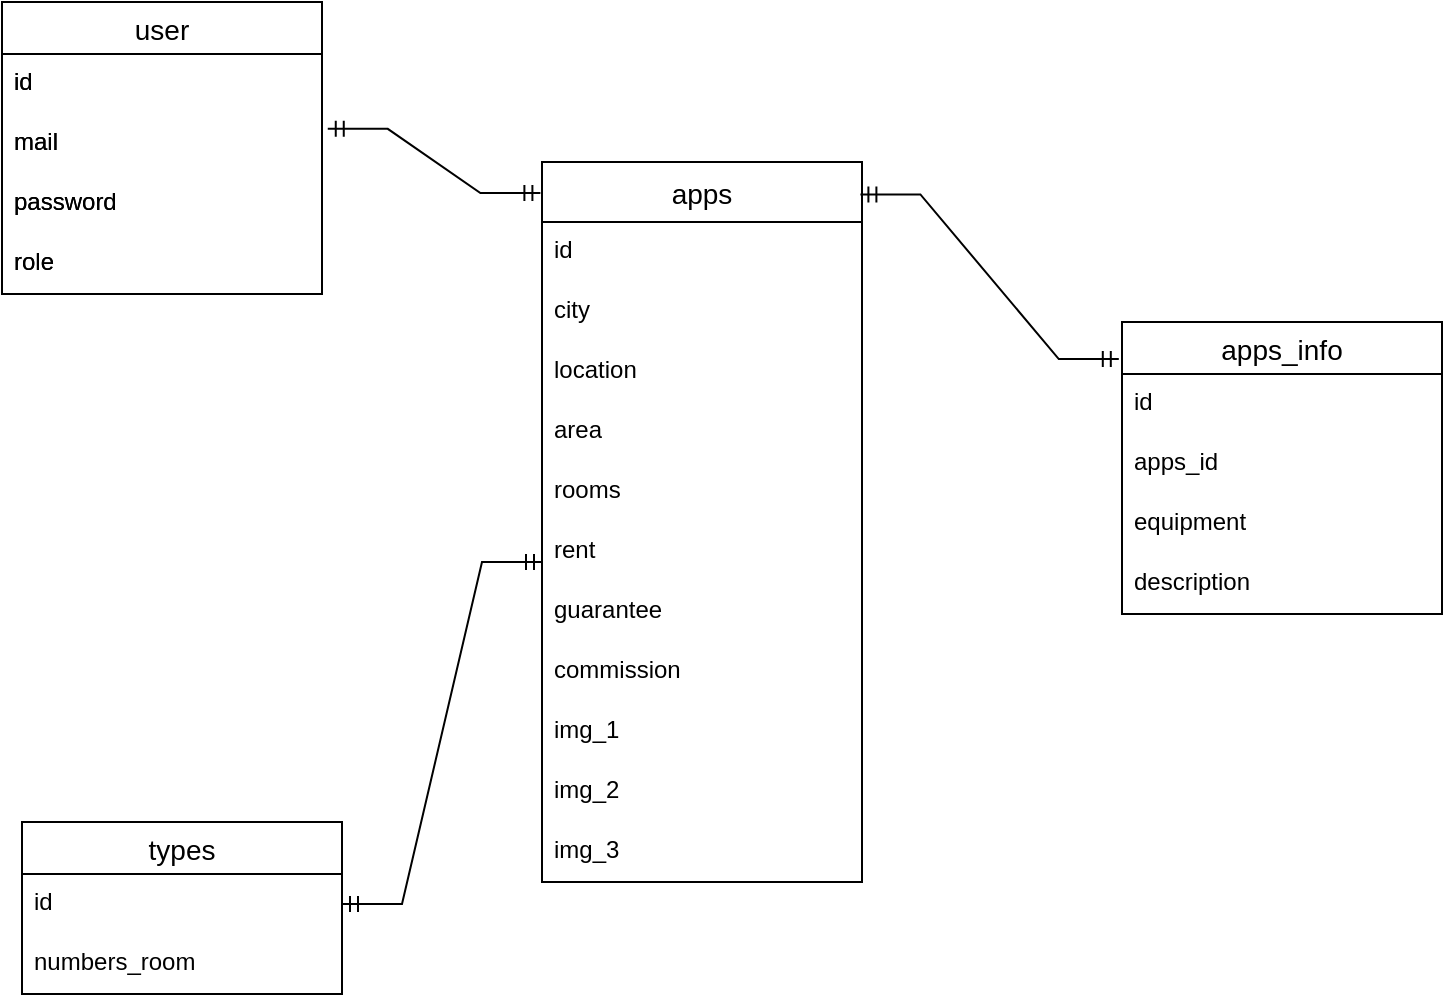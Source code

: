 <mxfile version="21.1.8" type="device">
  <diagram name="Страница 1" id="LvgWut9_mE1LipnSJ_cv">
    <mxGraphModel dx="1290" dy="553" grid="1" gridSize="10" guides="1" tooltips="1" connect="1" arrows="1" fold="1" page="1" pageScale="1" pageWidth="1169" pageHeight="827" math="0" shadow="0">
      <root>
        <mxCell id="0" />
        <mxCell id="1" parent="0" />
        <mxCell id="w4Bko00B6AZM40AI8J1L-1" value="user" style="swimlane;fontStyle=0;childLayout=stackLayout;horizontal=1;startSize=26;horizontalStack=0;resizeParent=1;resizeParentMax=0;resizeLast=0;collapsible=1;marginBottom=0;align=center;fontSize=14;" parent="1" vertex="1">
          <mxGeometry x="160" y="80" width="160" height="146" as="geometry" />
        </mxCell>
        <mxCell id="w4Bko00B6AZM40AI8J1L-2" value="id" style="text;strokeColor=none;fillColor=none;spacingLeft=4;spacingRight=4;overflow=hidden;rotatable=0;points=[[0,0.5],[1,0.5]];portConstraint=eastwest;fontSize=12;whiteSpace=wrap;html=1;" parent="w4Bko00B6AZM40AI8J1L-1" vertex="1">
          <mxGeometry y="26" width="160" height="30" as="geometry" />
        </mxCell>
        <mxCell id="w4Bko00B6AZM40AI8J1L-3" value="mail" style="text;strokeColor=none;fillColor=none;spacingLeft=4;spacingRight=4;overflow=hidden;rotatable=0;points=[[0,0.5],[1,0.5]];portConstraint=eastwest;fontSize=12;whiteSpace=wrap;html=1;" parent="w4Bko00B6AZM40AI8J1L-1" vertex="1">
          <mxGeometry y="56" width="160" height="30" as="geometry" />
        </mxCell>
        <mxCell id="w4Bko00B6AZM40AI8J1L-4" value="password" style="text;strokeColor=none;fillColor=none;spacingLeft=4;spacingRight=4;overflow=hidden;rotatable=0;points=[[0,0.5],[1,0.5]];portConstraint=eastwest;fontSize=12;whiteSpace=wrap;html=1;" parent="w4Bko00B6AZM40AI8J1L-1" vertex="1">
          <mxGeometry y="86" width="160" height="30" as="geometry" />
        </mxCell>
        <mxCell id="1xBNwtcyYAEXR2HlrT0h-1" value="role&lt;br&gt;" style="text;strokeColor=none;fillColor=none;spacingLeft=4;spacingRight=4;overflow=hidden;rotatable=0;points=[[0,0.5],[1,0.5]];portConstraint=eastwest;fontSize=12;whiteSpace=wrap;html=1;" parent="w4Bko00B6AZM40AI8J1L-1" vertex="1">
          <mxGeometry y="116" width="160" height="30" as="geometry" />
        </mxCell>
        <mxCell id="w4Bko00B6AZM40AI8J1L-5" value="apps" style="swimlane;fontStyle=0;childLayout=stackLayout;horizontal=1;startSize=30;horizontalStack=0;resizeParent=1;resizeParentMax=0;resizeLast=0;collapsible=1;marginBottom=0;align=center;fontSize=14;" parent="1" vertex="1">
          <mxGeometry x="430" y="160" width="160" height="360" as="geometry" />
        </mxCell>
        <mxCell id="GD3FhKi_KWkB4WsWqoyN-13" value="id" style="text;strokeColor=none;fillColor=none;spacingLeft=4;spacingRight=4;overflow=hidden;rotatable=0;points=[[0,0.5],[1,0.5]];portConstraint=eastwest;fontSize=12;whiteSpace=wrap;html=1;" parent="w4Bko00B6AZM40AI8J1L-5" vertex="1">
          <mxGeometry y="30" width="160" height="30" as="geometry" />
        </mxCell>
        <mxCell id="w4Bko00B6AZM40AI8J1L-6" value="city" style="text;strokeColor=none;fillColor=none;spacingLeft=4;spacingRight=4;overflow=hidden;rotatable=0;points=[[0,0.5],[1,0.5]];portConstraint=eastwest;fontSize=12;whiteSpace=wrap;html=1;" parent="w4Bko00B6AZM40AI8J1L-5" vertex="1">
          <mxGeometry y="60" width="160" height="30" as="geometry" />
        </mxCell>
        <mxCell id="w4Bko00B6AZM40AI8J1L-7" value="location" style="text;strokeColor=none;fillColor=none;spacingLeft=4;spacingRight=4;overflow=hidden;rotatable=0;points=[[0,0.5],[1,0.5]];portConstraint=eastwest;fontSize=12;whiteSpace=wrap;html=1;" parent="w4Bko00B6AZM40AI8J1L-5" vertex="1">
          <mxGeometry y="90" width="160" height="30" as="geometry" />
        </mxCell>
        <mxCell id="w4Bko00B6AZM40AI8J1L-8" value="area" style="text;strokeColor=none;fillColor=none;spacingLeft=4;spacingRight=4;overflow=hidden;rotatable=0;points=[[0,0.5],[1,0.5]];portConstraint=eastwest;fontSize=12;whiteSpace=wrap;html=1;" parent="w4Bko00B6AZM40AI8J1L-5" vertex="1">
          <mxGeometry y="120" width="160" height="30" as="geometry" />
        </mxCell>
        <mxCell id="w4Bko00B6AZM40AI8J1L-33" value="rooms" style="text;strokeColor=none;fillColor=none;spacingLeft=4;spacingRight=4;overflow=hidden;rotatable=0;points=[[0,0.5],[1,0.5]];portConstraint=eastwest;fontSize=12;whiteSpace=wrap;html=1;" parent="w4Bko00B6AZM40AI8J1L-5" vertex="1">
          <mxGeometry y="150" width="160" height="30" as="geometry" />
        </mxCell>
        <mxCell id="w4Bko00B6AZM40AI8J1L-39" value="rent" style="text;strokeColor=none;fillColor=none;spacingLeft=4;spacingRight=4;overflow=hidden;rotatable=0;points=[[0,0.5],[1,0.5]];portConstraint=eastwest;fontSize=12;whiteSpace=wrap;html=1;" parent="w4Bko00B6AZM40AI8J1L-5" vertex="1">
          <mxGeometry y="180" width="160" height="30" as="geometry" />
        </mxCell>
        <mxCell id="w4Bko00B6AZM40AI8J1L-40" value="guarantee&amp;nbsp;" style="text;strokeColor=none;fillColor=none;spacingLeft=4;spacingRight=4;overflow=hidden;rotatable=0;points=[[0,0.5],[1,0.5]];portConstraint=eastwest;fontSize=12;whiteSpace=wrap;html=1;" parent="w4Bko00B6AZM40AI8J1L-5" vertex="1">
          <mxGeometry y="210" width="160" height="30" as="geometry" />
        </mxCell>
        <mxCell id="w4Bko00B6AZM40AI8J1L-41" value="commission" style="text;strokeColor=none;fillColor=none;spacingLeft=4;spacingRight=4;overflow=hidden;rotatable=0;points=[[0,0.5],[1,0.5]];portConstraint=eastwest;fontSize=12;whiteSpace=wrap;html=1;" parent="w4Bko00B6AZM40AI8J1L-5" vertex="1">
          <mxGeometry y="240" width="160" height="30" as="geometry" />
        </mxCell>
        <mxCell id="w4Bko00B6AZM40AI8J1L-42" value="img_1" style="text;strokeColor=none;fillColor=none;spacingLeft=4;spacingRight=4;overflow=hidden;rotatable=0;points=[[0,0.5],[1,0.5]];portConstraint=eastwest;fontSize=12;whiteSpace=wrap;html=1;" parent="w4Bko00B6AZM40AI8J1L-5" vertex="1">
          <mxGeometry y="270" width="160" height="30" as="geometry" />
        </mxCell>
        <mxCell id="w4Bko00B6AZM40AI8J1L-43" value="img_2" style="text;strokeColor=none;fillColor=none;spacingLeft=4;spacingRight=4;overflow=hidden;rotatable=0;points=[[0,0.5],[1,0.5]];portConstraint=eastwest;fontSize=12;whiteSpace=wrap;html=1;" parent="w4Bko00B6AZM40AI8J1L-5" vertex="1">
          <mxGeometry y="300" width="160" height="30" as="geometry" />
        </mxCell>
        <mxCell id="w4Bko00B6AZM40AI8J1L-44" value="img_3" style="text;strokeColor=none;fillColor=none;spacingLeft=4;spacingRight=4;overflow=hidden;rotatable=0;points=[[0,0.5],[1,0.5]];portConstraint=eastwest;fontSize=12;whiteSpace=wrap;html=1;" parent="w4Bko00B6AZM40AI8J1L-5" vertex="1">
          <mxGeometry y="330" width="160" height="30" as="geometry" />
        </mxCell>
        <mxCell id="w4Bko00B6AZM40AI8J1L-45" value="apps_info" style="swimlane;fontStyle=0;childLayout=stackLayout;horizontal=1;startSize=26;horizontalStack=0;resizeParent=1;resizeParentMax=0;resizeLast=0;collapsible=1;marginBottom=0;align=center;fontSize=14;" parent="1" vertex="1">
          <mxGeometry x="720" y="240" width="160" height="146" as="geometry" />
        </mxCell>
        <mxCell id="w4Bko00B6AZM40AI8J1L-46" value="id" style="text;strokeColor=none;fillColor=none;spacingLeft=4;spacingRight=4;overflow=hidden;rotatable=0;points=[[0,0.5],[1,0.5]];portConstraint=eastwest;fontSize=12;whiteSpace=wrap;html=1;" parent="w4Bko00B6AZM40AI8J1L-45" vertex="1">
          <mxGeometry y="26" width="160" height="30" as="geometry" />
        </mxCell>
        <mxCell id="w4Bko00B6AZM40AI8J1L-47" value="apps_id" style="text;strokeColor=none;fillColor=none;spacingLeft=4;spacingRight=4;overflow=hidden;rotatable=0;points=[[0,0.5],[1,0.5]];portConstraint=eastwest;fontSize=12;whiteSpace=wrap;html=1;" parent="w4Bko00B6AZM40AI8J1L-45" vertex="1">
          <mxGeometry y="56" width="160" height="30" as="geometry" />
        </mxCell>
        <mxCell id="w4Bko00B6AZM40AI8J1L-51" value="equipment" style="text;strokeColor=none;fillColor=none;spacingLeft=4;spacingRight=4;overflow=hidden;rotatable=0;points=[[0,0.5],[1,0.5]];portConstraint=eastwest;fontSize=12;whiteSpace=wrap;html=1;" parent="w4Bko00B6AZM40AI8J1L-45" vertex="1">
          <mxGeometry y="86" width="160" height="30" as="geometry" />
        </mxCell>
        <mxCell id="w4Bko00B6AZM40AI8J1L-54" value="description" style="text;strokeColor=none;fillColor=none;spacingLeft=4;spacingRight=4;overflow=hidden;rotatable=0;points=[[0,0.5],[1,0.5]];portConstraint=eastwest;fontSize=12;whiteSpace=wrap;html=1;" parent="w4Bko00B6AZM40AI8J1L-45" vertex="1">
          <mxGeometry y="116" width="160" height="30" as="geometry" />
        </mxCell>
        <mxCell id="GD3FhKi_KWkB4WsWqoyN-14" value="" style="edgeStyle=entityRelationEdgeStyle;fontSize=12;html=1;endArrow=ERmandOne;startArrow=ERmandOne;rounded=0;exitX=1.018;exitY=0.247;exitDx=0;exitDy=0;exitPerimeter=0;entryX=-0.005;entryY=0.043;entryDx=0;entryDy=0;entryPerimeter=0;" parent="1" source="w4Bko00B6AZM40AI8J1L-3" target="w4Bko00B6AZM40AI8J1L-5" edge="1">
          <mxGeometry width="100" height="100" relative="1" as="geometry">
            <mxPoint x="480" y="440" as="sourcePoint" />
            <mxPoint x="580" y="340" as="targetPoint" />
          </mxGeometry>
        </mxCell>
        <mxCell id="GD3FhKi_KWkB4WsWqoyN-15" value="" style="edgeStyle=entityRelationEdgeStyle;fontSize=12;html=1;endArrow=ERmandOne;startArrow=ERmandOne;rounded=0;entryX=-0.01;entryY=0.127;entryDx=0;entryDy=0;entryPerimeter=0;exitX=0.995;exitY=0.045;exitDx=0;exitDy=0;exitPerimeter=0;" parent="1" source="w4Bko00B6AZM40AI8J1L-5" target="w4Bko00B6AZM40AI8J1L-45" edge="1">
          <mxGeometry width="100" height="100" relative="1" as="geometry">
            <mxPoint x="480" y="440" as="sourcePoint" />
            <mxPoint x="580" y="340" as="targetPoint" />
          </mxGeometry>
        </mxCell>
        <mxCell id="5g2TbRKugwKhhICqCzDf-1" value="user" style="swimlane;fontStyle=0;childLayout=stackLayout;horizontal=1;startSize=26;horizontalStack=0;resizeParent=1;resizeParentMax=0;resizeLast=0;collapsible=1;marginBottom=0;align=center;fontSize=14;" vertex="1" parent="1">
          <mxGeometry x="160" y="80" width="160" height="146" as="geometry" />
        </mxCell>
        <mxCell id="5g2TbRKugwKhhICqCzDf-2" value="id" style="text;strokeColor=none;fillColor=none;spacingLeft=4;spacingRight=4;overflow=hidden;rotatable=0;points=[[0,0.5],[1,0.5]];portConstraint=eastwest;fontSize=12;whiteSpace=wrap;html=1;" vertex="1" parent="5g2TbRKugwKhhICqCzDf-1">
          <mxGeometry y="26" width="160" height="30" as="geometry" />
        </mxCell>
        <mxCell id="5g2TbRKugwKhhICqCzDf-3" value="mail" style="text;strokeColor=none;fillColor=none;spacingLeft=4;spacingRight=4;overflow=hidden;rotatable=0;points=[[0,0.5],[1,0.5]];portConstraint=eastwest;fontSize=12;whiteSpace=wrap;html=1;" vertex="1" parent="5g2TbRKugwKhhICqCzDf-1">
          <mxGeometry y="56" width="160" height="30" as="geometry" />
        </mxCell>
        <mxCell id="5g2TbRKugwKhhICqCzDf-4" value="password" style="text;strokeColor=none;fillColor=none;spacingLeft=4;spacingRight=4;overflow=hidden;rotatable=0;points=[[0,0.5],[1,0.5]];portConstraint=eastwest;fontSize=12;whiteSpace=wrap;html=1;" vertex="1" parent="5g2TbRKugwKhhICqCzDf-1">
          <mxGeometry y="86" width="160" height="30" as="geometry" />
        </mxCell>
        <mxCell id="5g2TbRKugwKhhICqCzDf-5" value="role&lt;br&gt;" style="text;strokeColor=none;fillColor=none;spacingLeft=4;spacingRight=4;overflow=hidden;rotatable=0;points=[[0,0.5],[1,0.5]];portConstraint=eastwest;fontSize=12;whiteSpace=wrap;html=1;" vertex="1" parent="5g2TbRKugwKhhICqCzDf-1">
          <mxGeometry y="116" width="160" height="30" as="geometry" />
        </mxCell>
        <mxCell id="5g2TbRKugwKhhICqCzDf-6" value="types" style="swimlane;fontStyle=0;childLayout=stackLayout;horizontal=1;startSize=26;horizontalStack=0;resizeParent=1;resizeParentMax=0;resizeLast=0;collapsible=1;marginBottom=0;align=center;fontSize=14;" vertex="1" parent="1">
          <mxGeometry x="170" y="490" width="160" height="86" as="geometry" />
        </mxCell>
        <mxCell id="5g2TbRKugwKhhICqCzDf-7" value="id" style="text;strokeColor=none;fillColor=none;spacingLeft=4;spacingRight=4;overflow=hidden;rotatable=0;points=[[0,0.5],[1,0.5]];portConstraint=eastwest;fontSize=12;whiteSpace=wrap;html=1;" vertex="1" parent="5g2TbRKugwKhhICqCzDf-6">
          <mxGeometry y="26" width="160" height="30" as="geometry" />
        </mxCell>
        <mxCell id="5g2TbRKugwKhhICqCzDf-8" value="numbers_room" style="text;strokeColor=none;fillColor=none;spacingLeft=4;spacingRight=4;overflow=hidden;rotatable=0;points=[[0,0.5],[1,0.5]];portConstraint=eastwest;fontSize=12;whiteSpace=wrap;html=1;" vertex="1" parent="5g2TbRKugwKhhICqCzDf-6">
          <mxGeometry y="56" width="160" height="30" as="geometry" />
        </mxCell>
        <mxCell id="5g2TbRKugwKhhICqCzDf-12" value="" style="edgeStyle=entityRelationEdgeStyle;fontSize=12;html=1;endArrow=ERmandOne;startArrow=ERmandOne;rounded=0;exitX=1;exitY=0.5;exitDx=0;exitDy=0;" edge="1" parent="1" source="5g2TbRKugwKhhICqCzDf-7">
          <mxGeometry width="100" height="100" relative="1" as="geometry">
            <mxPoint x="530" y="440" as="sourcePoint" />
            <mxPoint x="430" y="360" as="targetPoint" />
          </mxGeometry>
        </mxCell>
      </root>
    </mxGraphModel>
  </diagram>
</mxfile>
